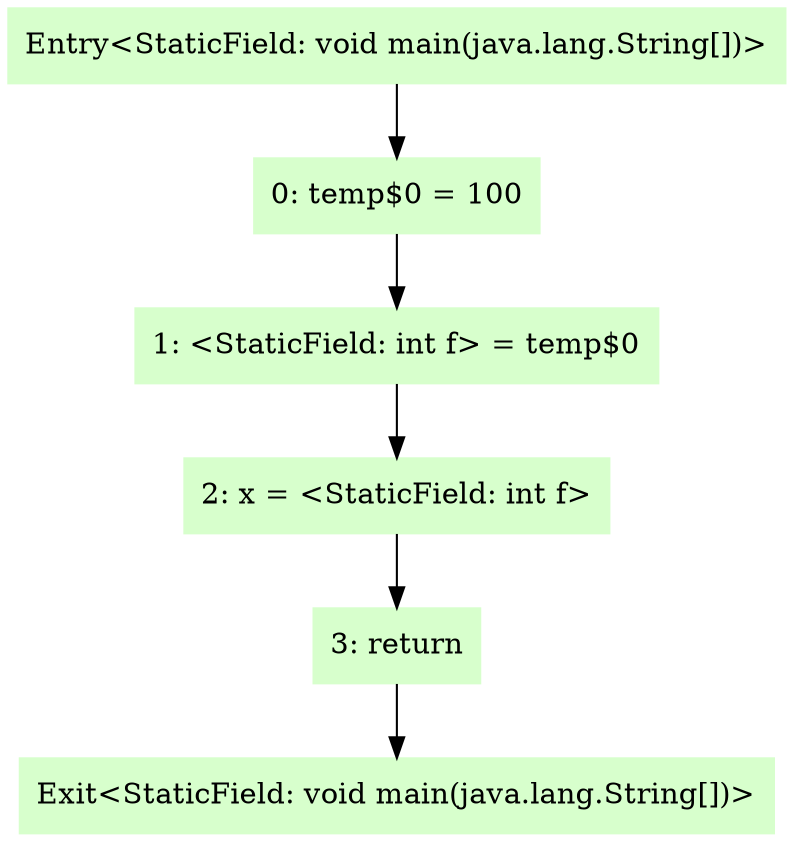 digraph G {
  node [style=filled,shape=box,color=".3 .2 1.0",];
  "Entry<StaticField: void main(java.lang.String[])>";
  "0: temp$0 = 100";
  "1: <StaticField: int f> = temp$0";
  "2: x = <StaticField: int f>";
  "3: return";
  "Exit<StaticField: void main(java.lang.String[])>";
  "Entry<StaticField: void main(java.lang.String[])>" -> "0: temp$0 = 100" [];
  "0: temp$0 = 100" -> "1: <StaticField: int f> = temp$0" [];
  "1: <StaticField: int f> = temp$0" -> "2: x = <StaticField: int f>" [];
  "2: x = <StaticField: int f>" -> "3: return" [];
  "3: return" -> "Exit<StaticField: void main(java.lang.String[])>" [];
}
